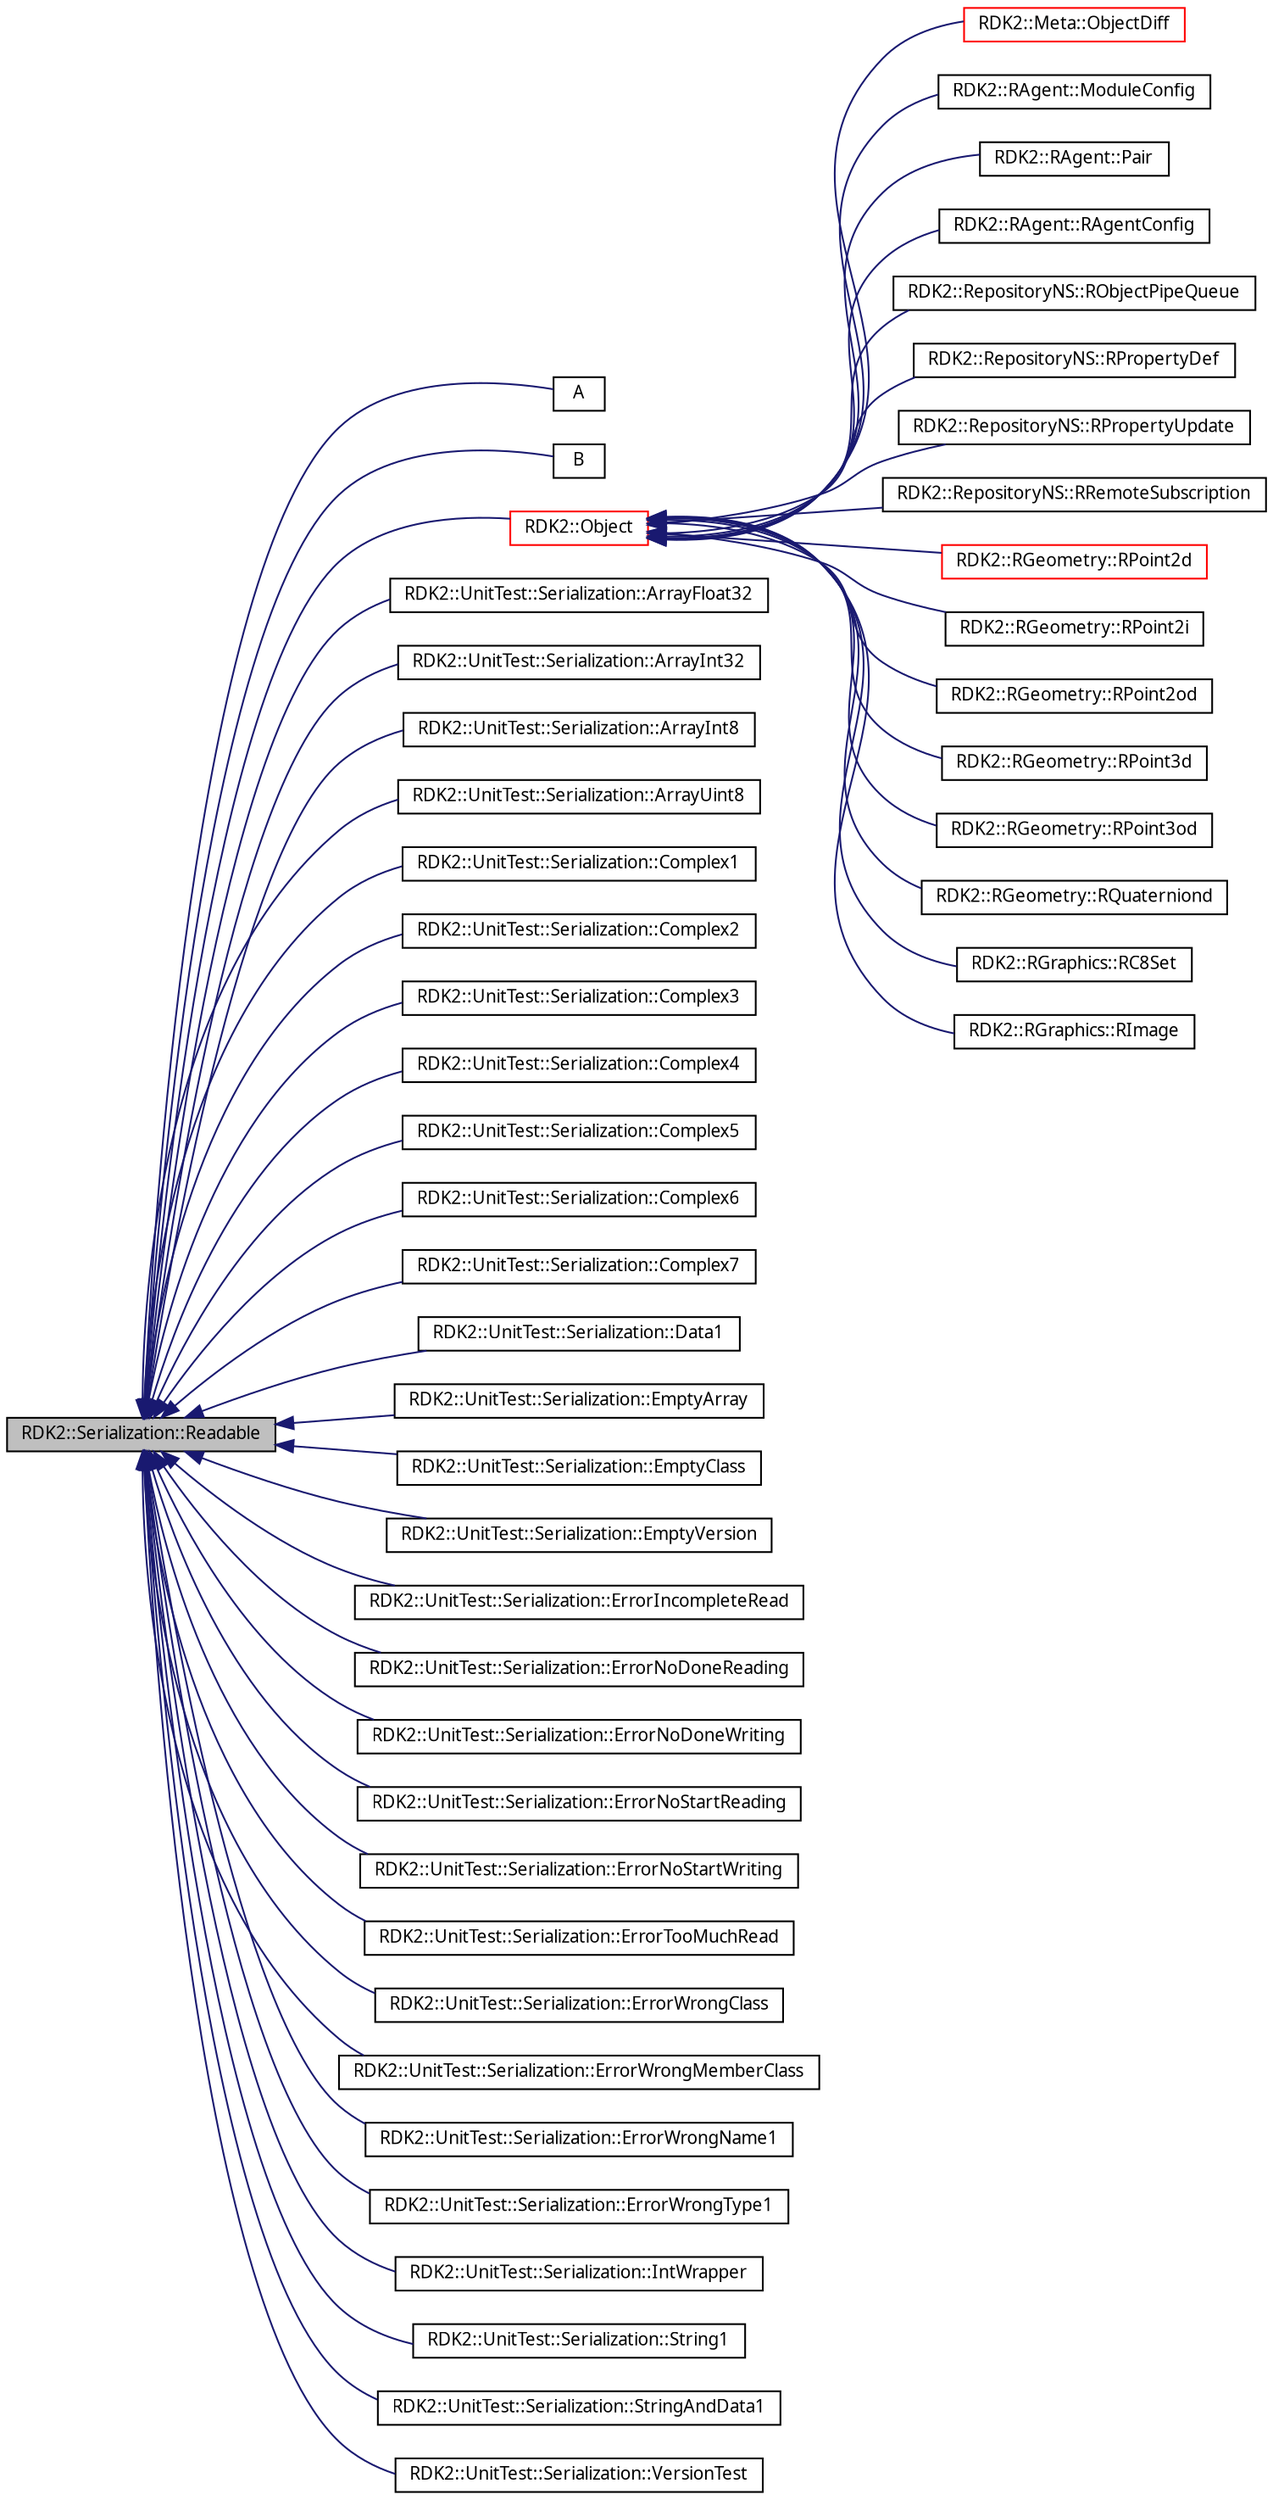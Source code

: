 digraph G
{
  edge [fontname="FreeSans.ttf",fontsize=10,labelfontname="FreeSans.ttf",labelfontsize=10];
  node [fontname="FreeSans.ttf",fontsize=10,shape=record];
  rankdir=LR;
  Node1 [label="RDK2::Serialization::Readable",height=0.2,width=0.4,color="black", fillcolor="grey75", style="filled" fontcolor="black"];
  Node1 -> Node2 [dir=back,color="midnightblue",fontsize=10,style="solid",fontname="FreeSans.ttf"];
  Node2 [label="A",height=0.2,width=0.4,color="black", fillcolor="white", style="filled",URL="$class_a.html"];
  Node1 -> Node3 [dir=back,color="midnightblue",fontsize=10,style="solid",fontname="FreeSans.ttf"];
  Node3 [label="B",height=0.2,width=0.4,color="black", fillcolor="white", style="filled",URL="$class_b.html"];
  Node1 -> Node4 [dir=back,color="midnightblue",fontsize=10,style="solid",fontname="FreeSans.ttf"];
  Node4 [label="RDK2::Object",height=0.2,width=0.4,color="red", fillcolor="white", style="filled",URL="$class_r_d_k2_1_1_object.html"];
  Node4 -> Node5 [dir=back,color="midnightblue",fontsize=10,style="solid",fontname="FreeSans.ttf"];
  Node5 [label="RDK2::Meta::ObjectDiff",height=0.2,width=0.4,color="red", fillcolor="white", style="filled",URL="$struct_r_d_k2_1_1_meta_1_1_object_diff.html"];
  Node4 -> Node6 [dir=back,color="midnightblue",fontsize=10,style="solid",fontname="FreeSans.ttf"];
  Node6 [label="RDK2::RAgent::ModuleConfig",height=0.2,width=0.4,color="black", fillcolor="white", style="filled",URL="$class_r_d_k2_1_1_r_agent_1_1_module_config.html"];
  Node4 -> Node7 [dir=back,color="midnightblue",fontsize=10,style="solid",fontname="FreeSans.ttf"];
  Node7 [label="RDK2::RAgent::Pair",height=0.2,width=0.4,color="black", fillcolor="white", style="filled",URL="$struct_r_d_k2_1_1_r_agent_1_1_pair.html"];
  Node4 -> Node8 [dir=back,color="midnightblue",fontsize=10,style="solid",fontname="FreeSans.ttf"];
  Node8 [label="RDK2::RAgent::RAgentConfig",height=0.2,width=0.4,color="black", fillcolor="white", style="filled",URL="$struct_r_d_k2_1_1_r_agent_1_1_r_agent_config.html"];
  Node4 -> Node9 [dir=back,color="midnightblue",fontsize=10,style="solid",fontname="FreeSans.ttf"];
  Node9 [label="RDK2::RepositoryNS::RObjectPipeQueue",height=0.2,width=0.4,color="black", fillcolor="white", style="filled",URL="$struct_r_d_k2_1_1_repository_n_s_1_1_r_object_pipe_queue.html"];
  Node4 -> Node10 [dir=back,color="midnightblue",fontsize=10,style="solid",fontname="FreeSans.ttf"];
  Node10 [label="RDK2::RepositoryNS::RPropertyDef",height=0.2,width=0.4,color="black", fillcolor="white", style="filled",URL="$struct_r_d_k2_1_1_repository_n_s_1_1_r_property_def.html"];
  Node4 -> Node11 [dir=back,color="midnightblue",fontsize=10,style="solid",fontname="FreeSans.ttf"];
  Node11 [label="RDK2::RepositoryNS::RPropertyUpdate",height=0.2,width=0.4,color="black", fillcolor="white", style="filled",URL="$struct_r_d_k2_1_1_repository_n_s_1_1_r_property_update.html"];
  Node4 -> Node12 [dir=back,color="midnightblue",fontsize=10,style="solid",fontname="FreeSans.ttf"];
  Node12 [label="RDK2::RepositoryNS::RRemoteSubscription",height=0.2,width=0.4,color="black", fillcolor="white", style="filled",URL="$struct_r_d_k2_1_1_repository_n_s_1_1_r_remote_subscription.html"];
  Node4 -> Node13 [dir=back,color="midnightblue",fontsize=10,style="solid",fontname="FreeSans.ttf"];
  Node13 [label="RDK2::RGeometry::RPoint2d",height=0.2,width=0.4,color="red", fillcolor="white", style="filled",URL="$struct_r_d_k2_1_1_r_geometry_1_1_r_point2d.html"];
  Node4 -> Node14 [dir=back,color="midnightblue",fontsize=10,style="solid",fontname="FreeSans.ttf"];
  Node14 [label="RDK2::RGeometry::RPoint2i",height=0.2,width=0.4,color="black", fillcolor="white", style="filled",URL="$struct_r_d_k2_1_1_r_geometry_1_1_r_point2i.html"];
  Node4 -> Node15 [dir=back,color="midnightblue",fontsize=10,style="solid",fontname="FreeSans.ttf"];
  Node15 [label="RDK2::RGeometry::RPoint2od",height=0.2,width=0.4,color="black", fillcolor="white", style="filled",URL="$struct_r_d_k2_1_1_r_geometry_1_1_r_point2od.html"];
  Node4 -> Node16 [dir=back,color="midnightblue",fontsize=10,style="solid",fontname="FreeSans.ttf"];
  Node16 [label="RDK2::RGeometry::RPoint3d",height=0.2,width=0.4,color="black", fillcolor="white", style="filled",URL="$struct_r_d_k2_1_1_r_geometry_1_1_r_point3d.html"];
  Node4 -> Node17 [dir=back,color="midnightblue",fontsize=10,style="solid",fontname="FreeSans.ttf"];
  Node17 [label="RDK2::RGeometry::RPoint3od",height=0.2,width=0.4,color="black", fillcolor="white", style="filled",URL="$struct_r_d_k2_1_1_r_geometry_1_1_r_point3od.html"];
  Node4 -> Node18 [dir=back,color="midnightblue",fontsize=10,style="solid",fontname="FreeSans.ttf"];
  Node18 [label="RDK2::RGeometry::RQuaterniond",height=0.2,width=0.4,color="black", fillcolor="white", style="filled",URL="$struct_r_d_k2_1_1_r_geometry_1_1_r_quaterniond.html"];
  Node4 -> Node19 [dir=back,color="midnightblue",fontsize=10,style="solid",fontname="FreeSans.ttf"];
  Node19 [label="RDK2::RGraphics::RC8Set",height=0.2,width=0.4,color="black", fillcolor="white", style="filled",URL="$class_r_d_k2_1_1_r_graphics_1_1_r_c8_set.html"];
  Node4 -> Node20 [dir=back,color="midnightblue",fontsize=10,style="solid",fontname="FreeSans.ttf"];
  Node20 [label="RDK2::RGraphics::RImage",height=0.2,width=0.4,color="black", fillcolor="white", style="filled",URL="$class_r_d_k2_1_1_r_graphics_1_1_r_image.html",tooltip="Incapsula un&#39;immagine bidimensionale."];
  Node1 -> Node21 [dir=back,color="midnightblue",fontsize=10,style="solid",fontname="FreeSans.ttf"];
  Node21 [label="RDK2::UnitTest::Serialization::ArrayFloat32",height=0.2,width=0.4,color="black", fillcolor="white", style="filled",URL="$struct_r_d_k2_1_1_unit_test_1_1_serialization_1_1_array_float32.html"];
  Node1 -> Node22 [dir=back,color="midnightblue",fontsize=10,style="solid",fontname="FreeSans.ttf"];
  Node22 [label="RDK2::UnitTest::Serialization::ArrayInt32",height=0.2,width=0.4,color="black", fillcolor="white", style="filled",URL="$struct_r_d_k2_1_1_unit_test_1_1_serialization_1_1_array_int32.html"];
  Node1 -> Node23 [dir=back,color="midnightblue",fontsize=10,style="solid",fontname="FreeSans.ttf"];
  Node23 [label="RDK2::UnitTest::Serialization::ArrayInt8",height=0.2,width=0.4,color="black", fillcolor="white", style="filled",URL="$struct_r_d_k2_1_1_unit_test_1_1_serialization_1_1_array_int8.html"];
  Node1 -> Node24 [dir=back,color="midnightblue",fontsize=10,style="solid",fontname="FreeSans.ttf"];
  Node24 [label="RDK2::UnitTest::Serialization::ArrayUint8",height=0.2,width=0.4,color="black", fillcolor="white", style="filled",URL="$struct_r_d_k2_1_1_unit_test_1_1_serialization_1_1_array_uint8.html"];
  Node1 -> Node25 [dir=back,color="midnightblue",fontsize=10,style="solid",fontname="FreeSans.ttf"];
  Node25 [label="RDK2::UnitTest::Serialization::Complex1",height=0.2,width=0.4,color="black", fillcolor="white", style="filled",URL="$struct_r_d_k2_1_1_unit_test_1_1_serialization_1_1_complex1.html"];
  Node1 -> Node26 [dir=back,color="midnightblue",fontsize=10,style="solid",fontname="FreeSans.ttf"];
  Node26 [label="RDK2::UnitTest::Serialization::Complex2",height=0.2,width=0.4,color="black", fillcolor="white", style="filled",URL="$struct_r_d_k2_1_1_unit_test_1_1_serialization_1_1_complex2.html"];
  Node1 -> Node27 [dir=back,color="midnightblue",fontsize=10,style="solid",fontname="FreeSans.ttf"];
  Node27 [label="RDK2::UnitTest::Serialization::Complex3",height=0.2,width=0.4,color="black", fillcolor="white", style="filled",URL="$struct_r_d_k2_1_1_unit_test_1_1_serialization_1_1_complex3.html"];
  Node1 -> Node28 [dir=back,color="midnightblue",fontsize=10,style="solid",fontname="FreeSans.ttf"];
  Node28 [label="RDK2::UnitTest::Serialization::Complex4",height=0.2,width=0.4,color="black", fillcolor="white", style="filled",URL="$struct_r_d_k2_1_1_unit_test_1_1_serialization_1_1_complex4.html"];
  Node1 -> Node29 [dir=back,color="midnightblue",fontsize=10,style="solid",fontname="FreeSans.ttf"];
  Node29 [label="RDK2::UnitTest::Serialization::Complex5",height=0.2,width=0.4,color="black", fillcolor="white", style="filled",URL="$struct_r_d_k2_1_1_unit_test_1_1_serialization_1_1_complex5.html"];
  Node1 -> Node30 [dir=back,color="midnightblue",fontsize=10,style="solid",fontname="FreeSans.ttf"];
  Node30 [label="RDK2::UnitTest::Serialization::Complex6",height=0.2,width=0.4,color="black", fillcolor="white", style="filled",URL="$struct_r_d_k2_1_1_unit_test_1_1_serialization_1_1_complex6.html"];
  Node1 -> Node31 [dir=back,color="midnightblue",fontsize=10,style="solid",fontname="FreeSans.ttf"];
  Node31 [label="RDK2::UnitTest::Serialization::Complex7",height=0.2,width=0.4,color="black", fillcolor="white", style="filled",URL="$struct_r_d_k2_1_1_unit_test_1_1_serialization_1_1_complex7.html"];
  Node1 -> Node32 [dir=back,color="midnightblue",fontsize=10,style="solid",fontname="FreeSans.ttf"];
  Node32 [label="RDK2::UnitTest::Serialization::Data1",height=0.2,width=0.4,color="black", fillcolor="white", style="filled",URL="$struct_r_d_k2_1_1_unit_test_1_1_serialization_1_1_data1.html"];
  Node1 -> Node33 [dir=back,color="midnightblue",fontsize=10,style="solid",fontname="FreeSans.ttf"];
  Node33 [label="RDK2::UnitTest::Serialization::EmptyArray",height=0.2,width=0.4,color="black", fillcolor="white", style="filled",URL="$struct_r_d_k2_1_1_unit_test_1_1_serialization_1_1_empty_array.html"];
  Node1 -> Node34 [dir=back,color="midnightblue",fontsize=10,style="solid",fontname="FreeSans.ttf"];
  Node34 [label="RDK2::UnitTest::Serialization::EmptyClass",height=0.2,width=0.4,color="black", fillcolor="white", style="filled",URL="$struct_r_d_k2_1_1_unit_test_1_1_serialization_1_1_empty_class.html"];
  Node1 -> Node35 [dir=back,color="midnightblue",fontsize=10,style="solid",fontname="FreeSans.ttf"];
  Node35 [label="RDK2::UnitTest::Serialization::EmptyVersion",height=0.2,width=0.4,color="black", fillcolor="white", style="filled",URL="$struct_r_d_k2_1_1_unit_test_1_1_serialization_1_1_empty_version.html"];
  Node1 -> Node36 [dir=back,color="midnightblue",fontsize=10,style="solid",fontname="FreeSans.ttf"];
  Node36 [label="RDK2::UnitTest::Serialization::ErrorIncompleteRead",height=0.2,width=0.4,color="black", fillcolor="white", style="filled",URL="$struct_r_d_k2_1_1_unit_test_1_1_serialization_1_1_error_incomplete_read.html"];
  Node1 -> Node37 [dir=back,color="midnightblue",fontsize=10,style="solid",fontname="FreeSans.ttf"];
  Node37 [label="RDK2::UnitTest::Serialization::ErrorNoDoneReading",height=0.2,width=0.4,color="black", fillcolor="white", style="filled",URL="$struct_r_d_k2_1_1_unit_test_1_1_serialization_1_1_error_no_done_reading.html"];
  Node1 -> Node38 [dir=back,color="midnightblue",fontsize=10,style="solid",fontname="FreeSans.ttf"];
  Node38 [label="RDK2::UnitTest::Serialization::ErrorNoDoneWriting",height=0.2,width=0.4,color="black", fillcolor="white", style="filled",URL="$struct_r_d_k2_1_1_unit_test_1_1_serialization_1_1_error_no_done_writing.html"];
  Node1 -> Node39 [dir=back,color="midnightblue",fontsize=10,style="solid",fontname="FreeSans.ttf"];
  Node39 [label="RDK2::UnitTest::Serialization::ErrorNoStartReading",height=0.2,width=0.4,color="black", fillcolor="white", style="filled",URL="$struct_r_d_k2_1_1_unit_test_1_1_serialization_1_1_error_no_start_reading.html"];
  Node1 -> Node40 [dir=back,color="midnightblue",fontsize=10,style="solid",fontname="FreeSans.ttf"];
  Node40 [label="RDK2::UnitTest::Serialization::ErrorNoStartWriting",height=0.2,width=0.4,color="black", fillcolor="white", style="filled",URL="$struct_r_d_k2_1_1_unit_test_1_1_serialization_1_1_error_no_start_writing.html"];
  Node1 -> Node41 [dir=back,color="midnightblue",fontsize=10,style="solid",fontname="FreeSans.ttf"];
  Node41 [label="RDK2::UnitTest::Serialization::ErrorTooMuchRead",height=0.2,width=0.4,color="black", fillcolor="white", style="filled",URL="$struct_r_d_k2_1_1_unit_test_1_1_serialization_1_1_error_too_much_read.html"];
  Node1 -> Node42 [dir=back,color="midnightblue",fontsize=10,style="solid",fontname="FreeSans.ttf"];
  Node42 [label="RDK2::UnitTest::Serialization::ErrorWrongClass",height=0.2,width=0.4,color="black", fillcolor="white", style="filled",URL="$struct_r_d_k2_1_1_unit_test_1_1_serialization_1_1_error_wrong_class.html"];
  Node1 -> Node43 [dir=back,color="midnightblue",fontsize=10,style="solid",fontname="FreeSans.ttf"];
  Node43 [label="RDK2::UnitTest::Serialization::ErrorWrongMemberClass",height=0.2,width=0.4,color="black", fillcolor="white", style="filled",URL="$struct_r_d_k2_1_1_unit_test_1_1_serialization_1_1_error_wrong_member_class.html"];
  Node1 -> Node44 [dir=back,color="midnightblue",fontsize=10,style="solid",fontname="FreeSans.ttf"];
  Node44 [label="RDK2::UnitTest::Serialization::ErrorWrongName1",height=0.2,width=0.4,color="black", fillcolor="white", style="filled",URL="$struct_r_d_k2_1_1_unit_test_1_1_serialization_1_1_error_wrong_name1.html"];
  Node1 -> Node45 [dir=back,color="midnightblue",fontsize=10,style="solid",fontname="FreeSans.ttf"];
  Node45 [label="RDK2::UnitTest::Serialization::ErrorWrongType1",height=0.2,width=0.4,color="black", fillcolor="white", style="filled",URL="$struct_r_d_k2_1_1_unit_test_1_1_serialization_1_1_error_wrong_type1.html"];
  Node1 -> Node46 [dir=back,color="midnightblue",fontsize=10,style="solid",fontname="FreeSans.ttf"];
  Node46 [label="RDK2::UnitTest::Serialization::IntWrapper",height=0.2,width=0.4,color="black", fillcolor="white", style="filled",URL="$struct_r_d_k2_1_1_unit_test_1_1_serialization_1_1_int_wrapper.html"];
  Node1 -> Node47 [dir=back,color="midnightblue",fontsize=10,style="solid",fontname="FreeSans.ttf"];
  Node47 [label="RDK2::UnitTest::Serialization::String1",height=0.2,width=0.4,color="black", fillcolor="white", style="filled",URL="$struct_r_d_k2_1_1_unit_test_1_1_serialization_1_1_string1.html"];
  Node1 -> Node48 [dir=back,color="midnightblue",fontsize=10,style="solid",fontname="FreeSans.ttf"];
  Node48 [label="RDK2::UnitTest::Serialization::StringAndData1",height=0.2,width=0.4,color="black", fillcolor="white", style="filled",URL="$struct_r_d_k2_1_1_unit_test_1_1_serialization_1_1_string_and_data1.html"];
  Node1 -> Node49 [dir=back,color="midnightblue",fontsize=10,style="solid",fontname="FreeSans.ttf"];
  Node49 [label="RDK2::UnitTest::Serialization::VersionTest",height=0.2,width=0.4,color="black", fillcolor="white", style="filled",URL="$struct_r_d_k2_1_1_unit_test_1_1_serialization_1_1_version_test.html"];
}

